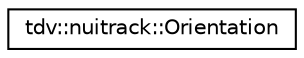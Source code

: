digraph "Graphical Class Hierarchy"
{
  edge [fontname="Helvetica",fontsize="10",labelfontname="Helvetica",labelfontsize="10"];
  node [fontname="Helvetica",fontsize="10",shape=record];
  rankdir="LR";
  Node1 [label="tdv::nuitrack::Orientation",height=0.2,width=0.4,color="black", fillcolor="white", style="filled",URL="$structtdv_1_1nuitrack_1_1Orientation.html",tooltip="Stores the spatial orientation as a 3x3 rotation matrix. "];
}
